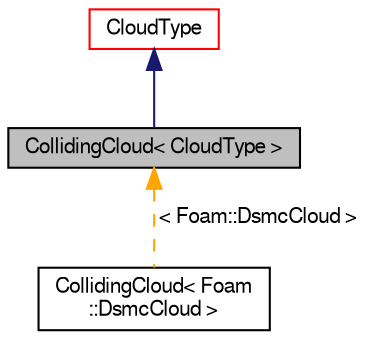 digraph "CollidingCloud&lt; CloudType &gt;"
{
  bgcolor="transparent";
  edge [fontname="FreeSans",fontsize="10",labelfontname="FreeSans",labelfontsize="10"];
  node [fontname="FreeSans",fontsize="10",shape=record];
  Node0 [label="CollidingCloud\< CloudType \>",height=0.2,width=0.4,color="black", fillcolor="grey75", style="filled", fontcolor="black"];
  Node1 -> Node0 [dir="back",color="midnightblue",fontsize="10",style="solid",fontname="FreeSans"];
  Node1 [label="CloudType",height=0.2,width=0.4,color="red",URL="$a23686.html",tooltip="Templated base class for dsmc cloud. "];
  Node0 -> Node26 [dir="back",color="orange",fontsize="10",style="dashed",label=" \< Foam::DsmcCloud \>" ,fontname="FreeSans"];
  Node26 [label="CollidingCloud\< Foam\l::DsmcCloud \>",height=0.2,width=0.4,color="black",URL="$a23758.html"];
}
